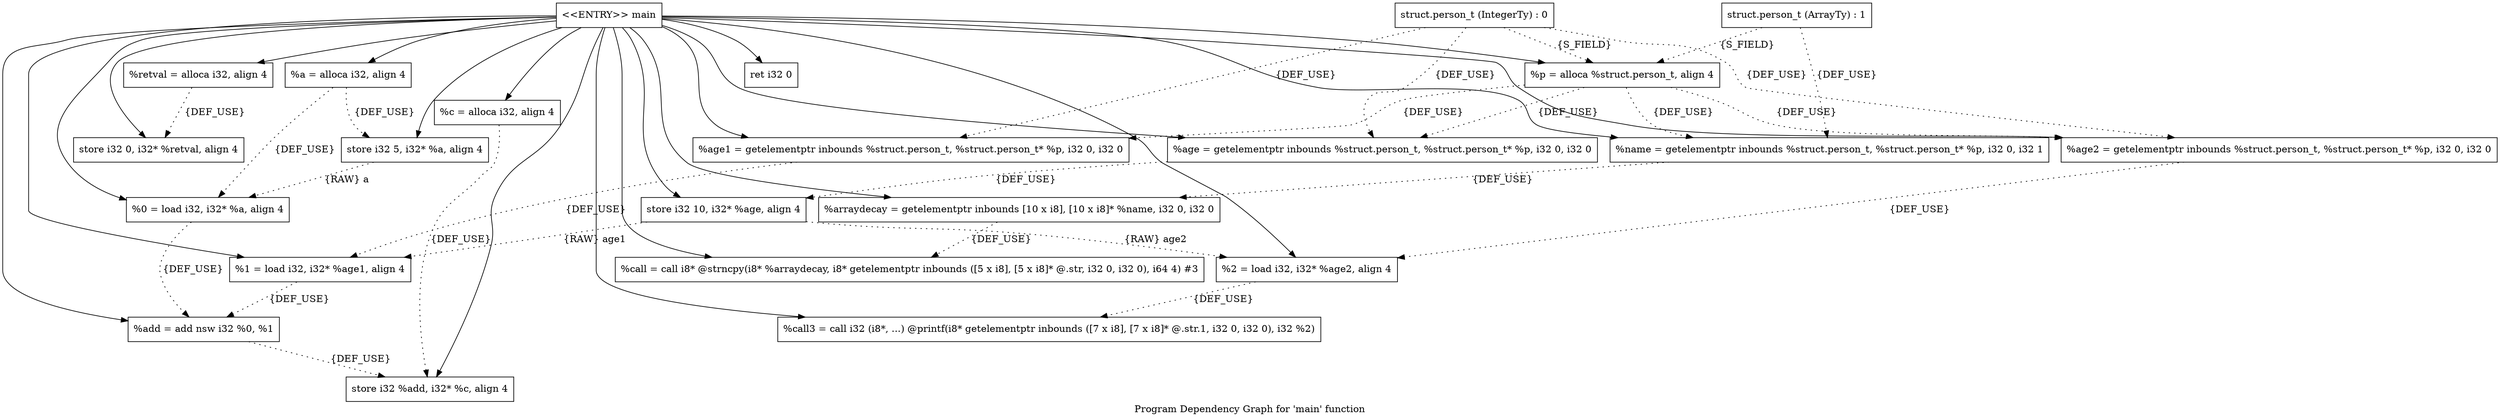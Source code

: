 digraph "Program Dependency Graph for 'main' function" {
	label="Program Dependency Graph for 'main' function";

	Node0x88c9fb0 [shape=record,label="{  %retval = alloca i32, align 4}"];
	Node0x88c9fb0 -> Node0x88c9fe0[style=dotted,label = "{DEF_USE}" ];
	Node0x88c9fe0 [shape=record,label="{  store i32 0, i32* %retval, align 4}"];
	Node0x88ca230 [shape=record,label="{  %a = alloca i32, align 4}"];
	Node0x88ca230 -> Node0x88ca2d0[style=dotted,label = "{DEF_USE}" ];
	Node0x88ca230 -> Node0x88ca340[style=dotted,label = "{DEF_USE}" ];
	Node0x88ca2d0 [shape=record,label="{  store i32 5, i32* %a, align 4}"];
	Node0x88ca2d0 -> Node0x88ca340[style=dotted,label = "{RAW} a"];
	Node0x88ca340 [shape=record,label="{  %0 = load i32, i32* %a, align 4}"];
	Node0x88ca340 -> Node0x88cbd10[style=dotted,label = "{DEF_USE}" ];
	Node0x88ca400 [shape=record,label="{  %p = alloca %struct.person_t, align 4}"];
	Node0x88ca400 -> Node0x88ca470[style=dotted,label = "{DEF_USE}" ];
	Node0x88ca400 -> Node0x88ca4e0[style=dotted,label = "{DEF_USE}" ];
	Node0x88ca400 -> Node0x88ca580[style=dotted,label = "{DEF_USE}" ];
	Node0x88ca400 -> Node0x88ca550[style=dotted,label = "{DEF_USE}" ];
	Node0x88ca470 [shape=record,label="{  %age = getelementptr inbounds %struct.person_t, %struct.person_t* %p, i32 0, i32 0}"];
	Node0x88ca470 -> Node0x88c8430[style=dotted,label = "{DEF_USE}" ];
	Node0x88ca4e0 [shape=record,label="{  %name = getelementptr inbounds %struct.person_t, %struct.person_t* %p, i32 0, i32 1}"];
	Node0x88ca4e0 -> Node0x88c85f0[style=dotted,label = "{DEF_USE}" ];
	Node0x88ca580 [shape=record,label="{  %age1 = getelementptr inbounds %struct.person_t, %struct.person_t* %p, i32 0, i32 0}"];
	Node0x88ca580 -> Node0x88c84c0[style=dotted,label = "{DEF_USE}" ];
	Node0x88ca550 [shape=record,label="{  %age2 = getelementptr inbounds %struct.person_t, %struct.person_t* %p, i32 0, i32 0}"];
	Node0x88ca550 -> Node0x88c8550[style=dotted,label = "{DEF_USE}" ];
	Node0x88c8350 [shape=record,label="{  %c = alloca i32, align 4}"];
	Node0x88c8350 -> Node0x88c83c0[style=dotted,label = "{DEF_USE}" ];
	Node0x88c83c0 [shape=record,label="{  store i32 %add, i32* %c, align 4}"];
	Node0x88c8430 [shape=record,label="{  store i32 10, i32* %age, align 4}"];
	Node0x88c8430 -> Node0x88c84c0[style=dotted,label = "{RAW} age1"];
	Node0x88c8430 -> Node0x88c8550[style=dotted,label = "{RAW} age2"];
	Node0x88c84c0 [shape=record,label="{  %1 = load i32, i32* %age1, align 4}"];
	Node0x88c84c0 -> Node0x88cbd10[style=dotted,label = "{DEF_USE}" ];
	Node0x88c8550 [shape=record,label="{  %2 = load i32, i32* %age2, align 4}"];
	Node0x88c8550 -> Node0x88cbe20[style=dotted,label = "{DEF_USE}" ];
	Node0x88c85f0 [shape=record,label="{  %arraydecay = getelementptr inbounds [10 x i8], [10 x i8]* %name, i32 0, i32 0}"];
	Node0x88c85f0 -> Node0x88c8660[style=dotted,label = "{DEF_USE}" ];
	Node0x88c8660 [shape=record,label="{  %call = call i8* @strncpy(i8* %arraydecay, i8* getelementptr inbounds ([5 x i8], [5 x i8]* @.str, i32 0, i32 0), i64 4) #3}"];
	Node0x88cbd10 [shape=record,label="{  %add = add nsw i32 %0, %1}"];
	Node0x88cbd10 -> Node0x88c83c0[style=dotted,label = "{DEF_USE}" ];
	Node0x88cbe20 [shape=record,label="{  %call3 = call i32 (i8*, ...) @printf(i8* getelementptr inbounds ([7 x i8], [7 x i8]* @.str.1, i32 0, i32 0), i32 %2)}"];
	Node0x88cc1b0 [shape=record,label="{\<\<ENTRY\>\> main}"];
	Node0x88cc1b0 -> Node0x88c9fb0;
	Node0x88cc1b0 -> Node0x88ca230;
	Node0x88cc1b0 -> Node0x88ca400;
	Node0x88cc1b0 -> Node0x88c8350;
	Node0x88cc1b0 -> Node0x88c9fe0;
	Node0x88cc1b0 -> Node0x88ca2d0;
	Node0x88cc1b0 -> Node0x88ca470;
	Node0x88cc1b0 -> Node0x88c8430;
	Node0x88cc1b0 -> Node0x88ca4e0;
	Node0x88cc1b0 -> Node0x88c85f0;
	Node0x88cc1b0 -> Node0x88c8660;
	Node0x88cc1b0 -> Node0x88ca340;
	Node0x88cc1b0 -> Node0x88ca580;
	Node0x88cc1b0 -> Node0x88c84c0;
	Node0x88cc1b0 -> Node0x88cbd10;
	Node0x88cc1b0 -> Node0x88c83c0;
	Node0x88cc1b0 -> Node0x88ca550;
	Node0x88cc1b0 -> Node0x88c8550;
	Node0x88cc1b0 -> Node0x88cbe20;
	Node0x88cc1b0 -> Node0x88cc240;
	Node0x88cc240 [shape=record,label="{  ret i32 0}"];
	Node0x88cc300 [shape=record,label="{struct.person_t (IntegerTy) : 0}"];
	Node0x88cc300 -> Node0x88ca400[style=dotted, label="{S_FIELD}"];
	Node0x88cc300 -> Node0x88ca470[style=dotted,label = "{DEF_USE}" ];
	Node0x88cc300 -> Node0x88ca580[style=dotted,label = "{DEF_USE}" ];
	Node0x88cc300 -> Node0x88ca550[style=dotted,label = "{DEF_USE}" ];
	Node0x88cc370 [shape=record,label="{struct.person_t (ArrayTy) : 1}"];
	Node0x88cc370 -> Node0x88ca400[style=dotted, label="{S_FIELD}"];
	Node0x88cc370 -> Node0x88ca4e0[style=dotted,label = "{DEF_USE}" ];
}
